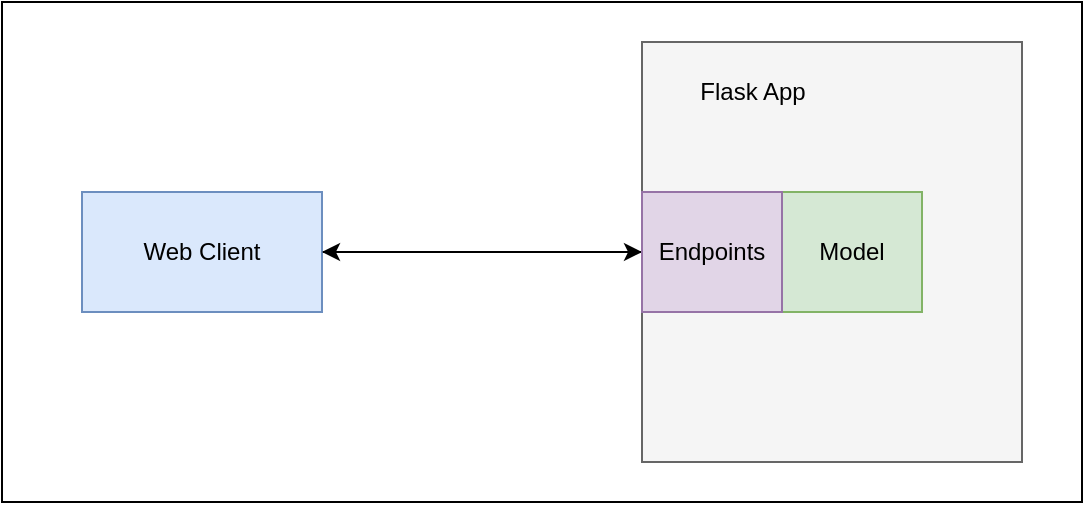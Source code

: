 <mxfile version="13.3.9" type="device"><diagram id="P-cfS5061Um6jD7THl_o" name="Page-1"><mxGraphModel dx="889" dy="697" grid="1" gridSize="10" guides="1" tooltips="1" connect="1" arrows="1" fold="1" page="1" pageScale="1" pageWidth="1169" pageHeight="827" background="none" math="0" shadow="0"><root><mxCell id="0"/><mxCell id="1" parent="0"/><mxCell id="uxtBBeWqjwbtoyZTbr2e-9" style="edgeStyle=orthogonalEdgeStyle;rounded=0;orthogonalLoop=1;jettySize=auto;html=1;entryX=0;entryY=0.5;entryDx=0;entryDy=0;" parent="1" source="uxtBBeWqjwbtoyZTbr2e-2" target="uxtBBeWqjwbtoyZTbr2e-7" edge="1"><mxGeometry relative="1" as="geometry"/></mxCell><mxCell id="uxtBBeWqjwbtoyZTbr2e-2" value="Web Client" style="rounded=0;whiteSpace=wrap;html=1;fillColor=#dae8fc;strokeColor=#6c8ebf;" parent="1" vertex="1"><mxGeometry x="140" y="205" width="120" height="60" as="geometry"/></mxCell><mxCell id="uxtBBeWqjwbtoyZTbr2e-10" style="edgeStyle=orthogonalEdgeStyle;rounded=0;orthogonalLoop=1;jettySize=auto;html=1;" parent="1" source="uxtBBeWqjwbtoyZTbr2e-7" target="uxtBBeWqjwbtoyZTbr2e-2" edge="1"><mxGeometry relative="1" as="geometry"/></mxCell><mxCell id="uxtBBeWqjwbtoyZTbr2e-7" value="" style="rounded=0;whiteSpace=wrap;html=1;fillColor=#f5f5f5;strokeColor=#666666;fontColor=#333333;" parent="1" vertex="1"><mxGeometry x="420" y="130" width="190" height="210" as="geometry"/></mxCell><mxCell id="uxtBBeWqjwbtoyZTbr2e-1" value="Model" style="rounded=0;whiteSpace=wrap;html=1;fillColor=#d5e8d4;strokeColor=#82b366;" parent="1" vertex="1"><mxGeometry x="490" y="205" width="70" height="60" as="geometry"/></mxCell><mxCell id="uxtBBeWqjwbtoyZTbr2e-3" value="Endpoints" style="rounded=0;whiteSpace=wrap;html=1;fillColor=#e1d5e7;strokeColor=#9673a6;" parent="1" vertex="1"><mxGeometry x="420" y="205" width="70" height="60" as="geometry"/></mxCell><mxCell id="uxtBBeWqjwbtoyZTbr2e-8" value="Flask App" style="text;html=1;align=center;verticalAlign=middle;resizable=0;points=[];autosize=1;" parent="1" vertex="1"><mxGeometry x="440" y="145" width="70" height="20" as="geometry"/></mxCell><mxCell id="My9cTloN4g6nEXTl40Ec-5" value="" style="rounded=0;whiteSpace=wrap;html=1;fillColor=none;" vertex="1" parent="1"><mxGeometry x="100" y="110" width="540" height="250" as="geometry"/></mxCell></root></mxGraphModel></diagram></mxfile>